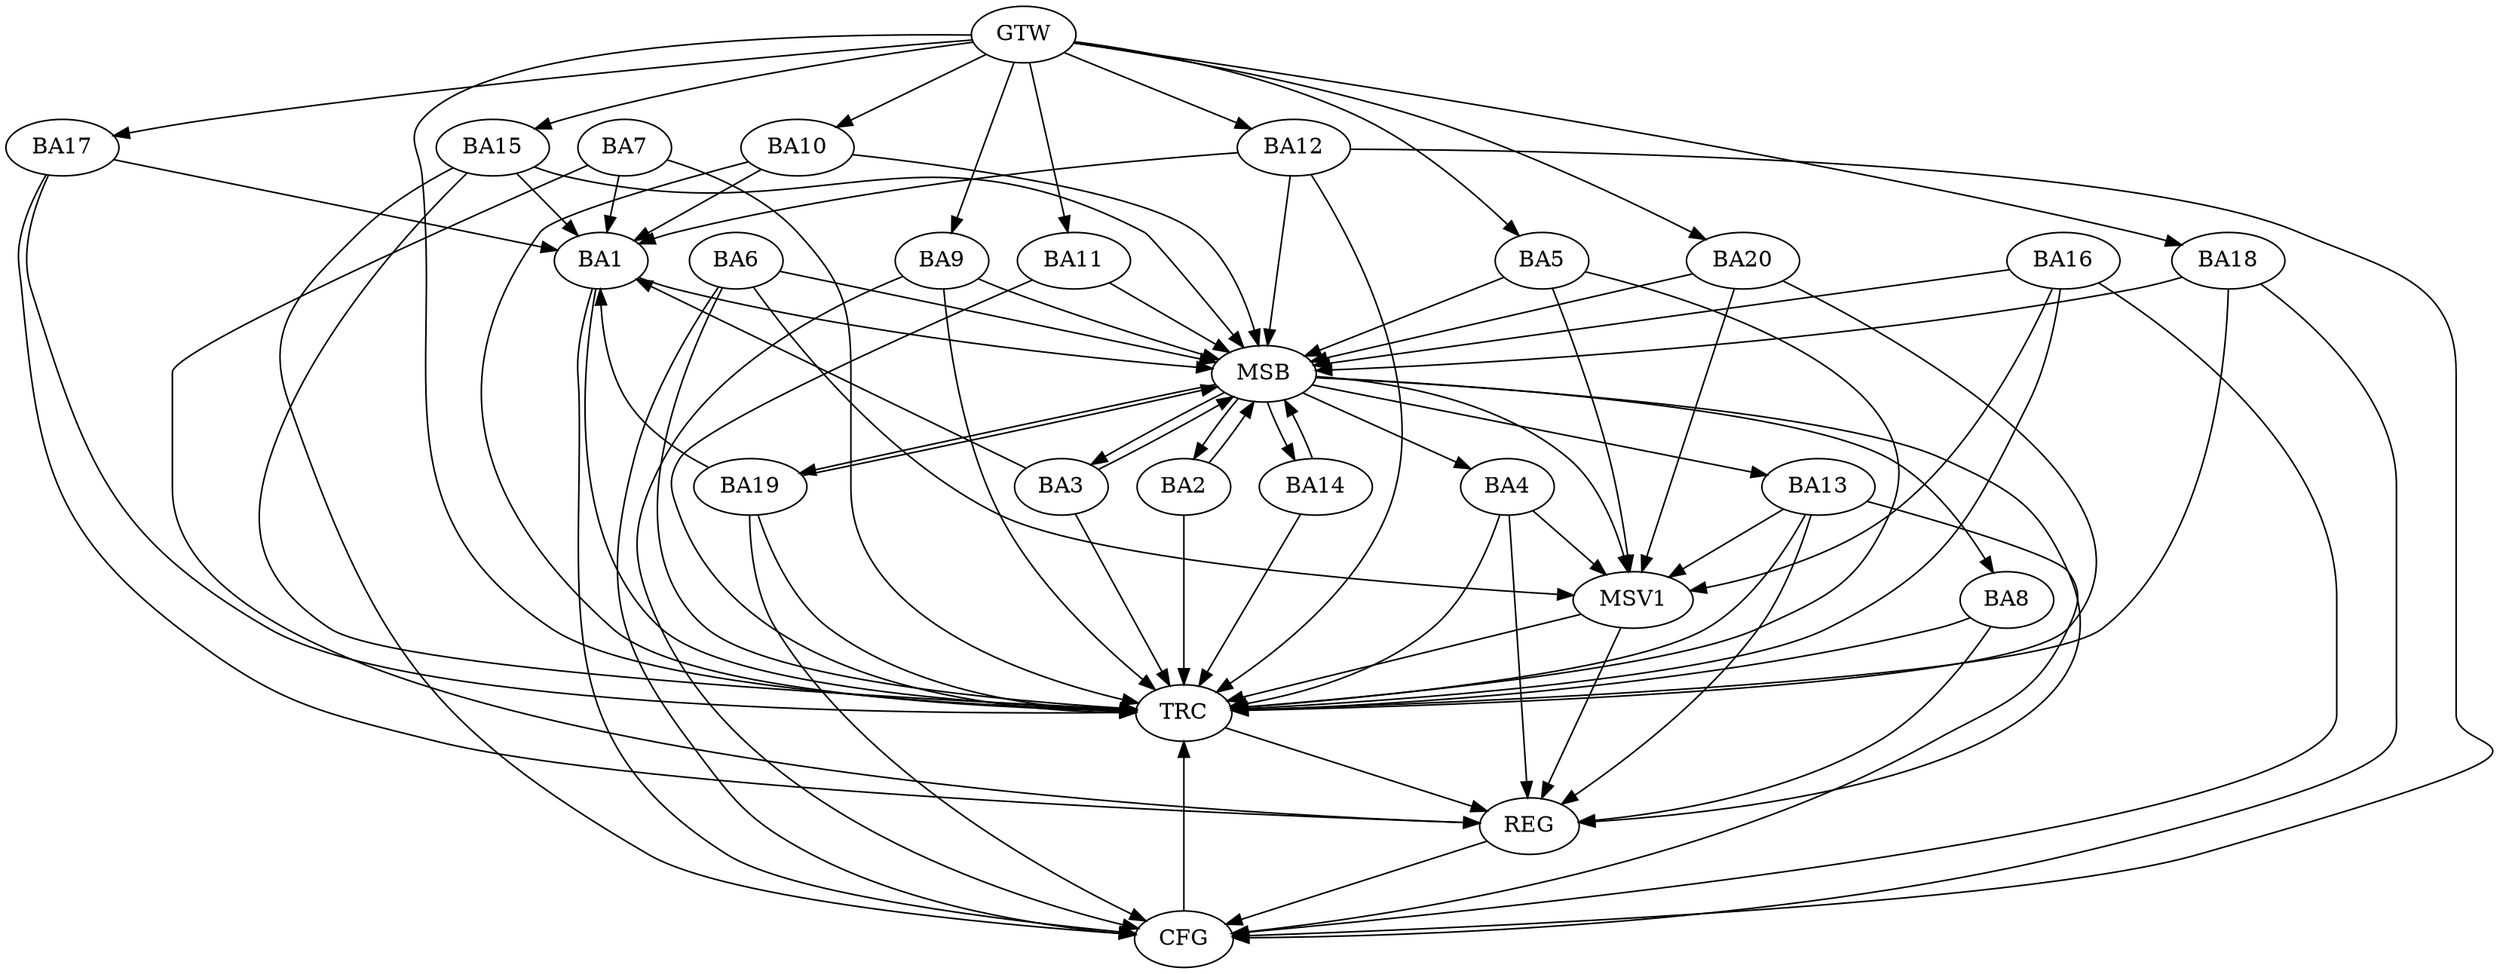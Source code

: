 strict digraph G {
  BA1 [ label="BA1" ];
  BA2 [ label="BA2" ];
  BA3 [ label="BA3" ];
  BA4 [ label="BA4" ];
  BA5 [ label="BA5" ];
  BA6 [ label="BA6" ];
  BA7 [ label="BA7" ];
  BA8 [ label="BA8" ];
  BA9 [ label="BA9" ];
  BA10 [ label="BA10" ];
  BA11 [ label="BA11" ];
  BA12 [ label="BA12" ];
  BA13 [ label="BA13" ];
  BA14 [ label="BA14" ];
  BA15 [ label="BA15" ];
  BA16 [ label="BA16" ];
  BA17 [ label="BA17" ];
  BA18 [ label="BA18" ];
  BA19 [ label="BA19" ];
  BA20 [ label="BA20" ];
  GTW [ label="GTW" ];
  REG [ label="REG" ];
  MSB [ label="MSB" ];
  CFG [ label="CFG" ];
  TRC [ label="TRC" ];
  MSV1 [ label="MSV1" ];
  GTW -> BA5;
  GTW -> BA9;
  GTW -> BA10;
  GTW -> BA11;
  GTW -> BA12;
  GTW -> BA15;
  GTW -> BA17;
  GTW -> BA18;
  GTW -> BA20;
  BA4 -> REG;
  BA7 -> REG;
  BA8 -> REG;
  BA13 -> REG;
  BA17 -> REG;
  BA1 -> MSB;
  MSB -> BA2;
  MSB -> REG;
  BA2 -> MSB;
  BA3 -> MSB;
  BA5 -> MSB;
  MSB -> BA4;
  BA6 -> MSB;
  BA9 -> MSB;
  BA10 -> MSB;
  BA11 -> MSB;
  MSB -> BA3;
  BA12 -> MSB;
  BA14 -> MSB;
  MSB -> BA8;
  BA15 -> MSB;
  BA16 -> MSB;
  MSB -> BA14;
  BA18 -> MSB;
  BA19 -> MSB;
  MSB -> BA13;
  BA20 -> MSB;
  MSB -> BA19;
  BA6 -> CFG;
  BA13 -> CFG;
  BA19 -> CFG;
  BA12 -> CFG;
  BA1 -> CFG;
  BA9 -> CFG;
  BA15 -> CFG;
  BA16 -> CFG;
  BA18 -> CFG;
  REG -> CFG;
  BA1 -> TRC;
  BA2 -> TRC;
  BA3 -> TRC;
  BA4 -> TRC;
  BA5 -> TRC;
  BA6 -> TRC;
  BA7 -> TRC;
  BA8 -> TRC;
  BA9 -> TRC;
  BA10 -> TRC;
  BA11 -> TRC;
  BA12 -> TRC;
  BA13 -> TRC;
  BA14 -> TRC;
  BA15 -> TRC;
  BA16 -> TRC;
  BA17 -> TRC;
  BA18 -> TRC;
  BA19 -> TRC;
  BA20 -> TRC;
  GTW -> TRC;
  CFG -> TRC;
  TRC -> REG;
  BA7 -> BA1;
  BA12 -> BA1;
  BA3 -> BA1;
  BA15 -> BA1;
  BA19 -> BA1;
  BA10 -> BA1;
  BA17 -> BA1;
  BA4 -> MSV1;
  MSB -> MSV1;
  BA5 -> MSV1;
  BA16 -> MSV1;
  BA20 -> MSV1;
  BA13 -> MSV1;
  BA6 -> MSV1;
  MSV1 -> REG;
  MSV1 -> TRC;
}
